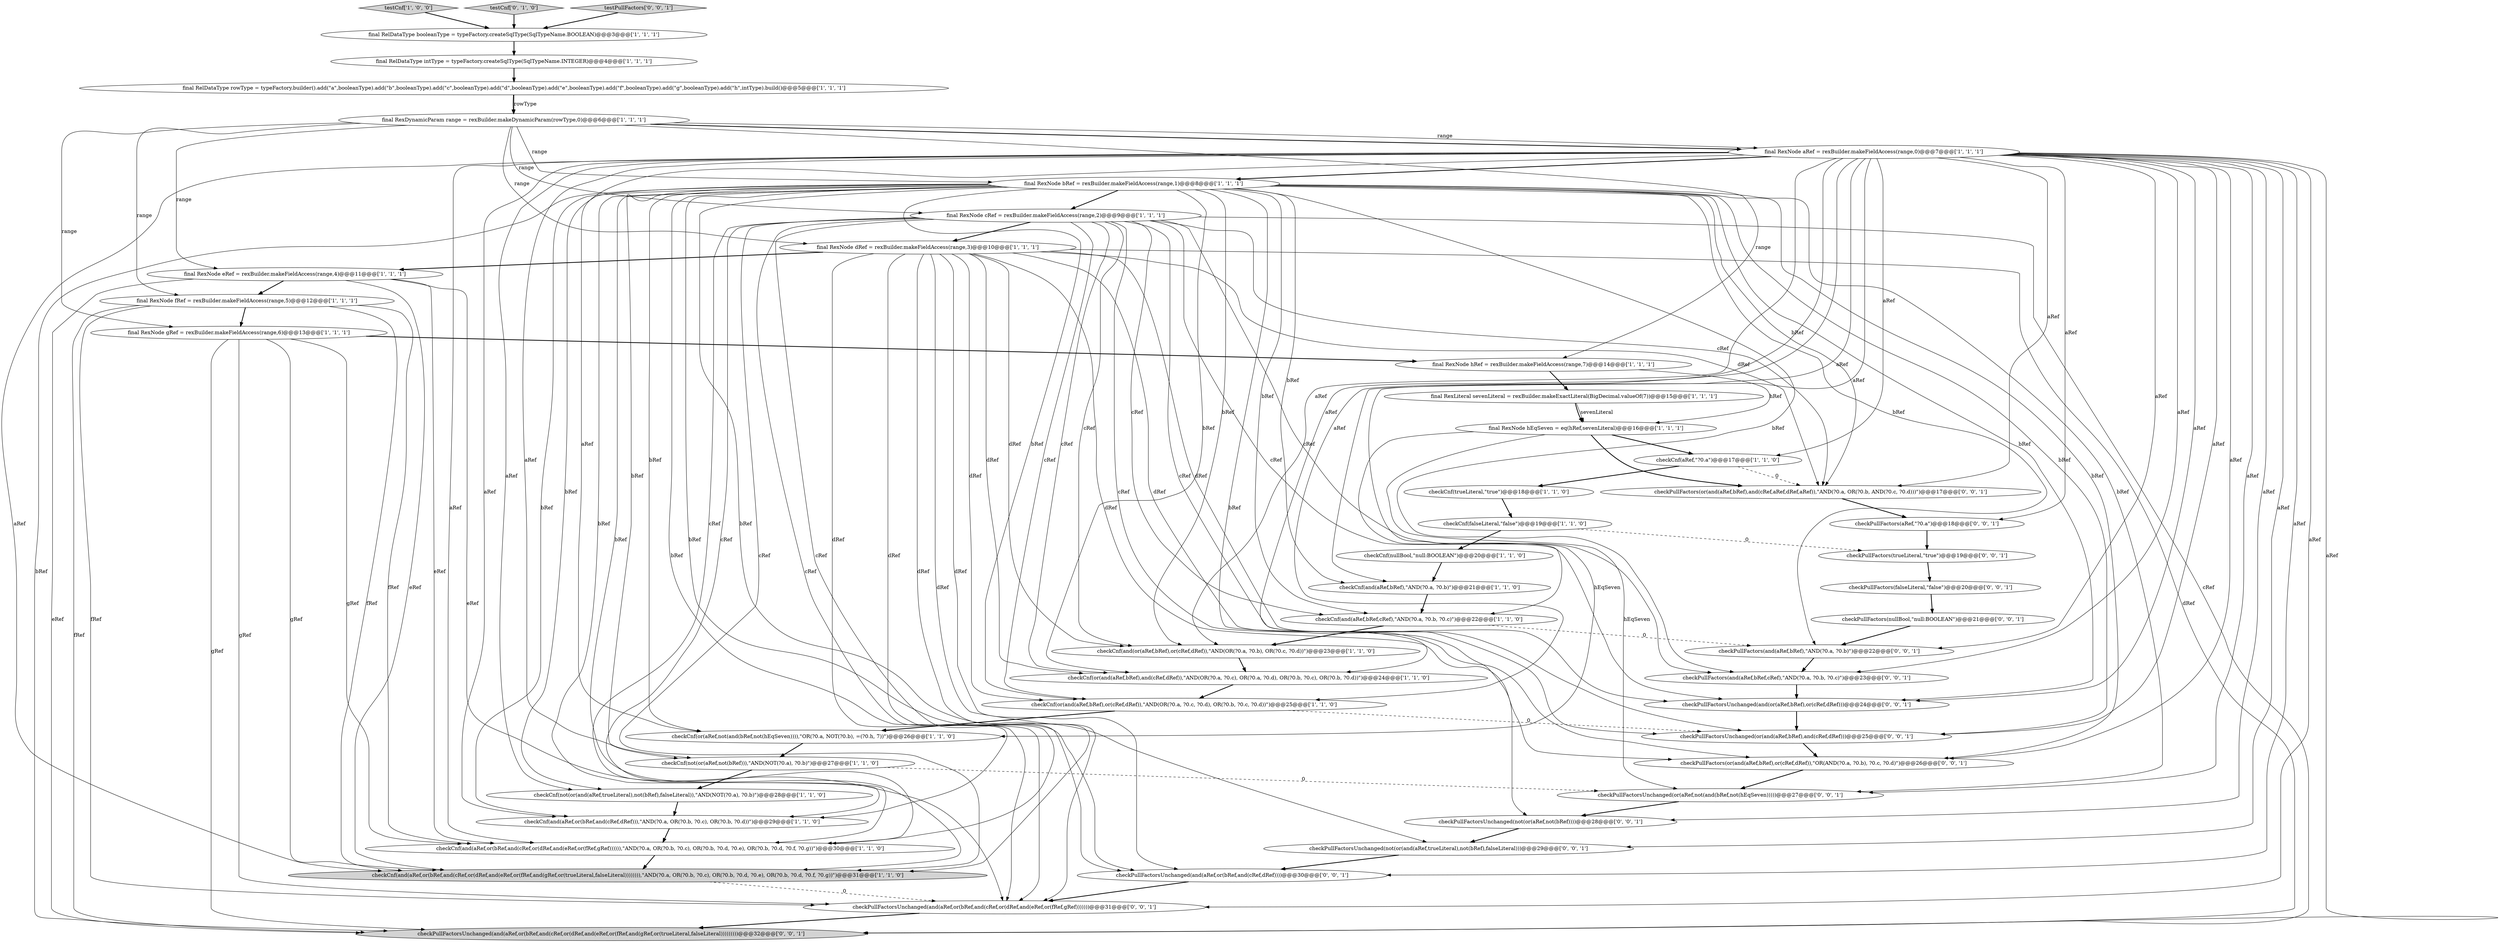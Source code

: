 digraph {
35 [style = filled, label = "checkPullFactorsUnchanged(and(or(aRef,bRef),or(cRef,dRef)))@@@24@@@['0', '0', '1']", fillcolor = white, shape = ellipse image = "AAA0AAABBB3BBB"];
9 [style = filled, label = "final RelDataType rowType = typeFactory.builder().add(\"a\",booleanType).add(\"b\",booleanType).add(\"c\",booleanType).add(\"d\",booleanType).add(\"e\",booleanType).add(\"f\",booleanType).add(\"g\",booleanType).add(\"h\",intType).build()@@@5@@@['1', '1', '1']", fillcolor = white, shape = ellipse image = "AAA0AAABBB1BBB"];
2 [style = filled, label = "checkCnf(and(aRef,or(bRef,and(cRef,or(dRef,and(eRef,or(fRef,and(gRef,or(trueLiteral,falseLiteral)))))))),\"AND(?0.a, OR(?0.b, ?0.c), OR(?0.b, ?0.d, ?0.e), OR(?0.b, ?0.d, ?0.f, ?0.g))\")@@@31@@@['1', '1', '0']", fillcolor = lightgray, shape = ellipse image = "AAA0AAABBB1BBB"];
16 [style = filled, label = "final RexNode gRef = rexBuilder.makeFieldAccess(range,6)@@@13@@@['1', '1', '1']", fillcolor = white, shape = ellipse image = "AAA0AAABBB1BBB"];
17 [style = filled, label = "testCnf['1', '0', '0']", fillcolor = lightgray, shape = diamond image = "AAA0AAABBB1BBB"];
8 [style = filled, label = "final RexNode hRef = rexBuilder.makeFieldAccess(range,7)@@@14@@@['1', '1', '1']", fillcolor = white, shape = ellipse image = "AAA0AAABBB1BBB"];
3 [style = filled, label = "final RexNode hEqSeven = eq(hRef,sevenLiteral)@@@16@@@['1', '1', '1']", fillcolor = white, shape = ellipse image = "AAA0AAABBB1BBB"];
18 [style = filled, label = "final RexDynamicParam range = rexBuilder.makeDynamicParam(rowType,0)@@@6@@@['1', '1', '1']", fillcolor = white, shape = ellipse image = "AAA0AAABBB1BBB"];
22 [style = filled, label = "final RexNode dRef = rexBuilder.makeFieldAccess(range,3)@@@10@@@['1', '1', '1']", fillcolor = white, shape = ellipse image = "AAA0AAABBB1BBB"];
4 [style = filled, label = "final RexNode bRef = rexBuilder.makeFieldAccess(range,1)@@@8@@@['1', '1', '1']", fillcolor = white, shape = ellipse image = "AAA0AAABBB1BBB"];
39 [style = filled, label = "checkPullFactorsUnchanged(and(aRef,or(bRef,and(cRef,dRef))))@@@30@@@['0', '0', '1']", fillcolor = white, shape = ellipse image = "AAA0AAABBB3BBB"];
6 [style = filled, label = "checkCnf(or(and(aRef,bRef),or(cRef,dRef)),\"AND(OR(?0.a, ?0.c, ?0.d), OR(?0.b, ?0.c, ?0.d))\")@@@25@@@['1', '1', '0']", fillcolor = white, shape = ellipse image = "AAA0AAABBB1BBB"];
11 [style = filled, label = "checkCnf(aRef,\"?0.a\")@@@17@@@['1', '1', '0']", fillcolor = white, shape = ellipse image = "AAA0AAABBB1BBB"];
43 [style = filled, label = "checkPullFactorsUnchanged(and(aRef,or(bRef,and(cRef,or(dRef,and(eRef,or(fRef,gRef)))))))@@@31@@@['0', '0', '1']", fillcolor = white, shape = ellipse image = "AAA0AAABBB3BBB"];
46 [style = filled, label = "checkPullFactors(trueLiteral,\"true\")@@@19@@@['0', '0', '1']", fillcolor = white, shape = ellipse image = "AAA0AAABBB3BBB"];
42 [style = filled, label = "checkPullFactorsUnchanged(or(aRef,not(and(bRef,not(hEqSeven)))))@@@27@@@['0', '0', '1']", fillcolor = white, shape = ellipse image = "AAA0AAABBB3BBB"];
38 [style = filled, label = "checkPullFactors(and(aRef,bRef,cRef),\"AND(?0.a, ?0.b, ?0.c)\")@@@23@@@['0', '0', '1']", fillcolor = white, shape = ellipse image = "AAA0AAABBB3BBB"];
14 [style = filled, label = "checkCnf(and(aRef,or(bRef,and(cRef,or(dRef,and(eRef,or(fRef,gRef)))))),\"AND(?0.a, OR(?0.b, ?0.c), OR(?0.b, ?0.d, ?0.e), OR(?0.b, ?0.d, ?0.f, ?0.g))\")@@@30@@@['1', '1', '0']", fillcolor = white, shape = ellipse image = "AAA0AAABBB1BBB"];
33 [style = filled, label = "checkPullFactors(or(and(aRef,bRef),and(cRef,aRef,dRef,aRef)),\"AND(?0.a, OR(?0.b, AND(?0.c, ?0.d)))\")@@@17@@@['0', '0', '1']", fillcolor = white, shape = ellipse image = "AAA0AAABBB3BBB"];
28 [style = filled, label = "final RexNode cRef = rexBuilder.makeFieldAccess(range,2)@@@9@@@['1', '1', '1']", fillcolor = white, shape = ellipse image = "AAA0AAABBB1BBB"];
24 [style = filled, label = "checkCnf(or(and(aRef,bRef),and(cRef,dRef)),\"AND(OR(?0.a, ?0.c), OR(?0.a, ?0.d), OR(?0.b, ?0.c), OR(?0.b, ?0.d))\")@@@24@@@['1', '1', '0']", fillcolor = white, shape = ellipse image = "AAA0AAABBB1BBB"];
26 [style = filled, label = "checkCnf(and(aRef,bRef),\"AND(?0.a, ?0.b)\")@@@21@@@['1', '1', '0']", fillcolor = white, shape = ellipse image = "AAA0AAABBB1BBB"];
0 [style = filled, label = "final RelDataType intType = typeFactory.createSqlType(SqlTypeName.INTEGER)@@@4@@@['1', '1', '1']", fillcolor = white, shape = ellipse image = "AAA0AAABBB1BBB"];
12 [style = filled, label = "checkCnf(or(aRef,not(and(bRef,not(hEqSeven)))),\"OR(?0.a, NOT(?0.b), =(?0.h, 7))\")@@@26@@@['1', '1', '0']", fillcolor = white, shape = ellipse image = "AAA0AAABBB1BBB"];
41 [style = filled, label = "checkPullFactorsUnchanged(not(or(aRef,not(bRef))))@@@28@@@['0', '0', '1']", fillcolor = white, shape = ellipse image = "AAA0AAABBB3BBB"];
45 [style = filled, label = "checkPullFactorsUnchanged(or(and(aRef,bRef),and(cRef,dRef)))@@@25@@@['0', '0', '1']", fillcolor = white, shape = ellipse image = "AAA0AAABBB3BBB"];
5 [style = filled, label = "final RexLiteral sevenLiteral = rexBuilder.makeExactLiteral(BigDecimal.valueOf(7))@@@15@@@['1', '1', '1']", fillcolor = white, shape = ellipse image = "AAA0AAABBB1BBB"];
30 [style = filled, label = "testCnf['0', '1', '0']", fillcolor = lightgray, shape = diamond image = "AAA0AAABBB2BBB"];
31 [style = filled, label = "checkPullFactorsUnchanged(not(or(and(aRef,trueLiteral),not(bRef),falseLiteral)))@@@29@@@['0', '0', '1']", fillcolor = white, shape = ellipse image = "AAA0AAABBB3BBB"];
36 [style = filled, label = "testPullFactors['0', '0', '1']", fillcolor = lightgray, shape = diamond image = "AAA0AAABBB3BBB"];
21 [style = filled, label = "checkCnf(and(aRef,bRef,cRef),\"AND(?0.a, ?0.b, ?0.c)\")@@@22@@@['1', '1', '0']", fillcolor = white, shape = ellipse image = "AAA0AAABBB1BBB"];
25 [style = filled, label = "checkCnf(and(aRef,or(bRef,and(cRef,dRef))),\"AND(?0.a, OR(?0.b, ?0.c), OR(?0.b, ?0.d))\")@@@29@@@['1', '1', '0']", fillcolor = white, shape = ellipse image = "AAA0AAABBB1BBB"];
37 [style = filled, label = "checkPullFactorsUnchanged(and(aRef,or(bRef,and(cRef,or(dRef,and(eRef,or(fRef,and(gRef,or(trueLiteral,falseLiteral)))))))))@@@32@@@['0', '0', '1']", fillcolor = lightgray, shape = ellipse image = "AAA0AAABBB3BBB"];
20 [style = filled, label = "final RexNode eRef = rexBuilder.makeFieldAccess(range,4)@@@11@@@['1', '1', '1']", fillcolor = white, shape = ellipse image = "AAA0AAABBB1BBB"];
10 [style = filled, label = "checkCnf(not(or(and(aRef,trueLiteral),not(bRef),falseLiteral)),\"AND(NOT(?0.a), ?0.b)\")@@@28@@@['1', '1', '0']", fillcolor = white, shape = ellipse image = "AAA0AAABBB1BBB"];
23 [style = filled, label = "checkCnf(and(or(aRef,bRef),or(cRef,dRef)),\"AND(OR(?0.a, ?0.b), OR(?0.c, ?0.d))\")@@@23@@@['1', '1', '0']", fillcolor = white, shape = ellipse image = "AAA0AAABBB1BBB"];
40 [style = filled, label = "checkPullFactors(or(and(aRef,bRef),or(cRef,dRef)),\"OR(AND(?0.a, ?0.b), ?0.c, ?0.d)\")@@@26@@@['0', '0', '1']", fillcolor = white, shape = ellipse image = "AAA0AAABBB3BBB"];
19 [style = filled, label = "checkCnf(falseLiteral,\"false\")@@@19@@@['1', '1', '0']", fillcolor = white, shape = ellipse image = "AAA0AAABBB1BBB"];
15 [style = filled, label = "checkCnf(not(or(aRef,not(bRef))),\"AND(NOT(?0.a), ?0.b)\")@@@27@@@['1', '1', '0']", fillcolor = white, shape = ellipse image = "AAA0AAABBB1BBB"];
7 [style = filled, label = "checkCnf(nullBool,\"null:BOOLEAN\")@@@20@@@['1', '1', '0']", fillcolor = white, shape = ellipse image = "AAA0AAABBB1BBB"];
47 [style = filled, label = "checkPullFactors(nullBool,\"null:BOOLEAN\")@@@21@@@['0', '0', '1']", fillcolor = white, shape = ellipse image = "AAA0AAABBB3BBB"];
27 [style = filled, label = "final RelDataType booleanType = typeFactory.createSqlType(SqlTypeName.BOOLEAN)@@@3@@@['1', '1', '1']", fillcolor = white, shape = ellipse image = "AAA0AAABBB1BBB"];
1 [style = filled, label = "checkCnf(trueLiteral,\"true\")@@@18@@@['1', '1', '0']", fillcolor = white, shape = ellipse image = "AAA0AAABBB1BBB"];
34 [style = filled, label = "checkPullFactors(aRef,\"?0.a\")@@@18@@@['0', '0', '1']", fillcolor = white, shape = ellipse image = "AAA0AAABBB3BBB"];
44 [style = filled, label = "checkPullFactors(and(aRef,bRef),\"AND(?0.a, ?0.b)\")@@@22@@@['0', '0', '1']", fillcolor = white, shape = ellipse image = "AAA0AAABBB3BBB"];
29 [style = filled, label = "final RexNode aRef = rexBuilder.makeFieldAccess(range,0)@@@7@@@['1', '1', '1']", fillcolor = white, shape = ellipse image = "AAA0AAABBB1BBB"];
13 [style = filled, label = "final RexNode fRef = rexBuilder.makeFieldAccess(range,5)@@@12@@@['1', '1', '1']", fillcolor = white, shape = ellipse image = "AAA0AAABBB1BBB"];
32 [style = filled, label = "checkPullFactors(falseLiteral,\"false\")@@@20@@@['0', '0', '1']", fillcolor = white, shape = ellipse image = "AAA0AAABBB3BBB"];
5->3 [style = bold, label=""];
18->8 [style = solid, label="range"];
16->43 [style = solid, label="gRef"];
18->28 [style = solid, label="range"];
42->41 [style = bold, label=""];
15->10 [style = bold, label=""];
4->15 [style = solid, label="bRef"];
34->46 [style = bold, label=""];
28->33 [style = solid, label="cRef"];
4->37 [style = solid, label="bRef"];
28->6 [style = solid, label="cRef"];
29->10 [style = solid, label="aRef"];
11->33 [style = dashed, label="0"];
29->12 [style = solid, label="aRef"];
28->23 [style = solid, label="cRef"];
25->14 [style = bold, label=""];
29->2 [style = solid, label="aRef"];
20->37 [style = solid, label="eRef"];
7->26 [style = bold, label=""];
28->2 [style = solid, label="cRef"];
5->3 [style = solid, label="sevenLiteral"];
16->2 [style = solid, label="gRef"];
4->41 [style = solid, label="bRef"];
22->23 [style = solid, label="dRef"];
4->45 [style = solid, label="bRef"];
4->10 [style = solid, label="bRef"];
18->29 [style = solid, label="range"];
28->21 [style = solid, label="cRef"];
35->45 [style = bold, label=""];
28->40 [style = solid, label="cRef"];
17->27 [style = bold, label=""];
4->40 [style = solid, label="bRef"];
18->13 [style = solid, label="range"];
28->37 [style = solid, label="cRef"];
29->34 [style = solid, label="aRef"];
28->43 [style = solid, label="cRef"];
4->21 [style = solid, label="bRef"];
27->0 [style = bold, label=""];
28->14 [style = solid, label="cRef"];
8->3 [style = solid, label="hRef"];
22->2 [style = solid, label="dRef"];
30->27 [style = bold, label=""];
3->11 [style = bold, label=""];
22->39 [style = solid, label="dRef"];
3->33 [style = bold, label=""];
29->42 [style = solid, label="aRef"];
4->39 [style = solid, label="bRef"];
16->14 [style = solid, label="gRef"];
22->25 [style = solid, label="dRef"];
13->16 [style = bold, label=""];
44->38 [style = bold, label=""];
22->6 [style = solid, label="dRef"];
2->43 [style = dashed, label="0"];
22->20 [style = bold, label=""];
29->31 [style = solid, label="aRef"];
10->25 [style = bold, label=""];
29->26 [style = solid, label="aRef"];
29->38 [style = solid, label="aRef"];
29->15 [style = solid, label="aRef"];
19->46 [style = dashed, label="0"];
6->45 [style = dashed, label="0"];
13->43 [style = solid, label="fRef"];
47->44 [style = bold, label=""];
28->35 [style = solid, label="cRef"];
4->2 [style = solid, label="bRef"];
3->12 [style = solid, label="hEqSeven"];
29->35 [style = solid, label="aRef"];
1->19 [style = bold, label=""];
38->35 [style = bold, label=""];
4->43 [style = solid, label="bRef"];
18->4 [style = solid, label="range"];
13->2 [style = solid, label="fRef"];
13->37 [style = solid, label="fRef"];
21->23 [style = bold, label=""];
29->37 [style = solid, label="aRef"];
29->24 [style = solid, label="aRef"];
18->20 [style = solid, label="range"];
4->33 [style = solid, label="bRef"];
20->13 [style = bold, label=""];
4->31 [style = solid, label="bRef"];
16->8 [style = bold, label=""];
4->14 [style = solid, label="bRef"];
4->24 [style = solid, label="bRef"];
29->40 [style = solid, label="aRef"];
29->21 [style = solid, label="aRef"];
4->6 [style = solid, label="bRef"];
29->41 [style = solid, label="aRef"];
20->2 [style = solid, label="eRef"];
29->43 [style = solid, label="aRef"];
22->35 [style = solid, label="dRef"];
4->42 [style = solid, label="bRef"];
26->21 [style = bold, label=""];
18->22 [style = solid, label="range"];
9->18 [style = bold, label=""];
4->26 [style = solid, label="bRef"];
18->16 [style = solid, label="range"];
22->14 [style = solid, label="dRef"];
29->14 [style = solid, label="aRef"];
4->38 [style = solid, label="bRef"];
22->45 [style = solid, label="dRef"];
3->42 [style = solid, label="hEqSeven"];
41->31 [style = bold, label=""];
14->2 [style = bold, label=""];
29->11 [style = solid, label="aRef"];
31->39 [style = bold, label=""];
4->12 [style = solid, label="bRef"];
20->14 [style = solid, label="eRef"];
16->37 [style = solid, label="gRef"];
46->32 [style = bold, label=""];
28->22 [style = bold, label=""];
45->40 [style = bold, label=""];
4->44 [style = solid, label="bRef"];
6->12 [style = bold, label=""];
13->14 [style = solid, label="fRef"];
0->9 [style = bold, label=""];
29->4 [style = bold, label=""];
22->37 [style = solid, label="dRef"];
22->24 [style = solid, label="dRef"];
21->44 [style = dashed, label="0"];
11->1 [style = bold, label=""];
22->43 [style = solid, label="dRef"];
12->15 [style = bold, label=""];
39->43 [style = bold, label=""];
22->40 [style = solid, label="dRef"];
29->25 [style = solid, label="aRef"];
43->37 [style = bold, label=""];
4->35 [style = solid, label="bRef"];
9->18 [style = solid, label="rowType"];
29->45 [style = solid, label="aRef"];
4->28 [style = bold, label=""];
4->23 [style = solid, label="bRef"];
28->25 [style = solid, label="cRef"];
29->33 [style = solid, label="aRef"];
22->33 [style = solid, label="dRef"];
15->42 [style = dashed, label="0"];
18->29 [style = bold, label=""];
23->24 [style = bold, label=""];
29->23 [style = solid, label="aRef"];
29->44 [style = solid, label="aRef"];
32->47 [style = bold, label=""];
28->24 [style = solid, label="cRef"];
8->5 [style = bold, label=""];
36->27 [style = bold, label=""];
29->6 [style = solid, label="aRef"];
28->39 [style = solid, label="cRef"];
20->43 [style = solid, label="eRef"];
28->38 [style = solid, label="cRef"];
28->45 [style = solid, label="cRef"];
4->25 [style = solid, label="bRef"];
29->39 [style = solid, label="aRef"];
24->6 [style = bold, label=""];
33->34 [style = bold, label=""];
19->7 [style = bold, label=""];
40->42 [style = bold, label=""];
}
